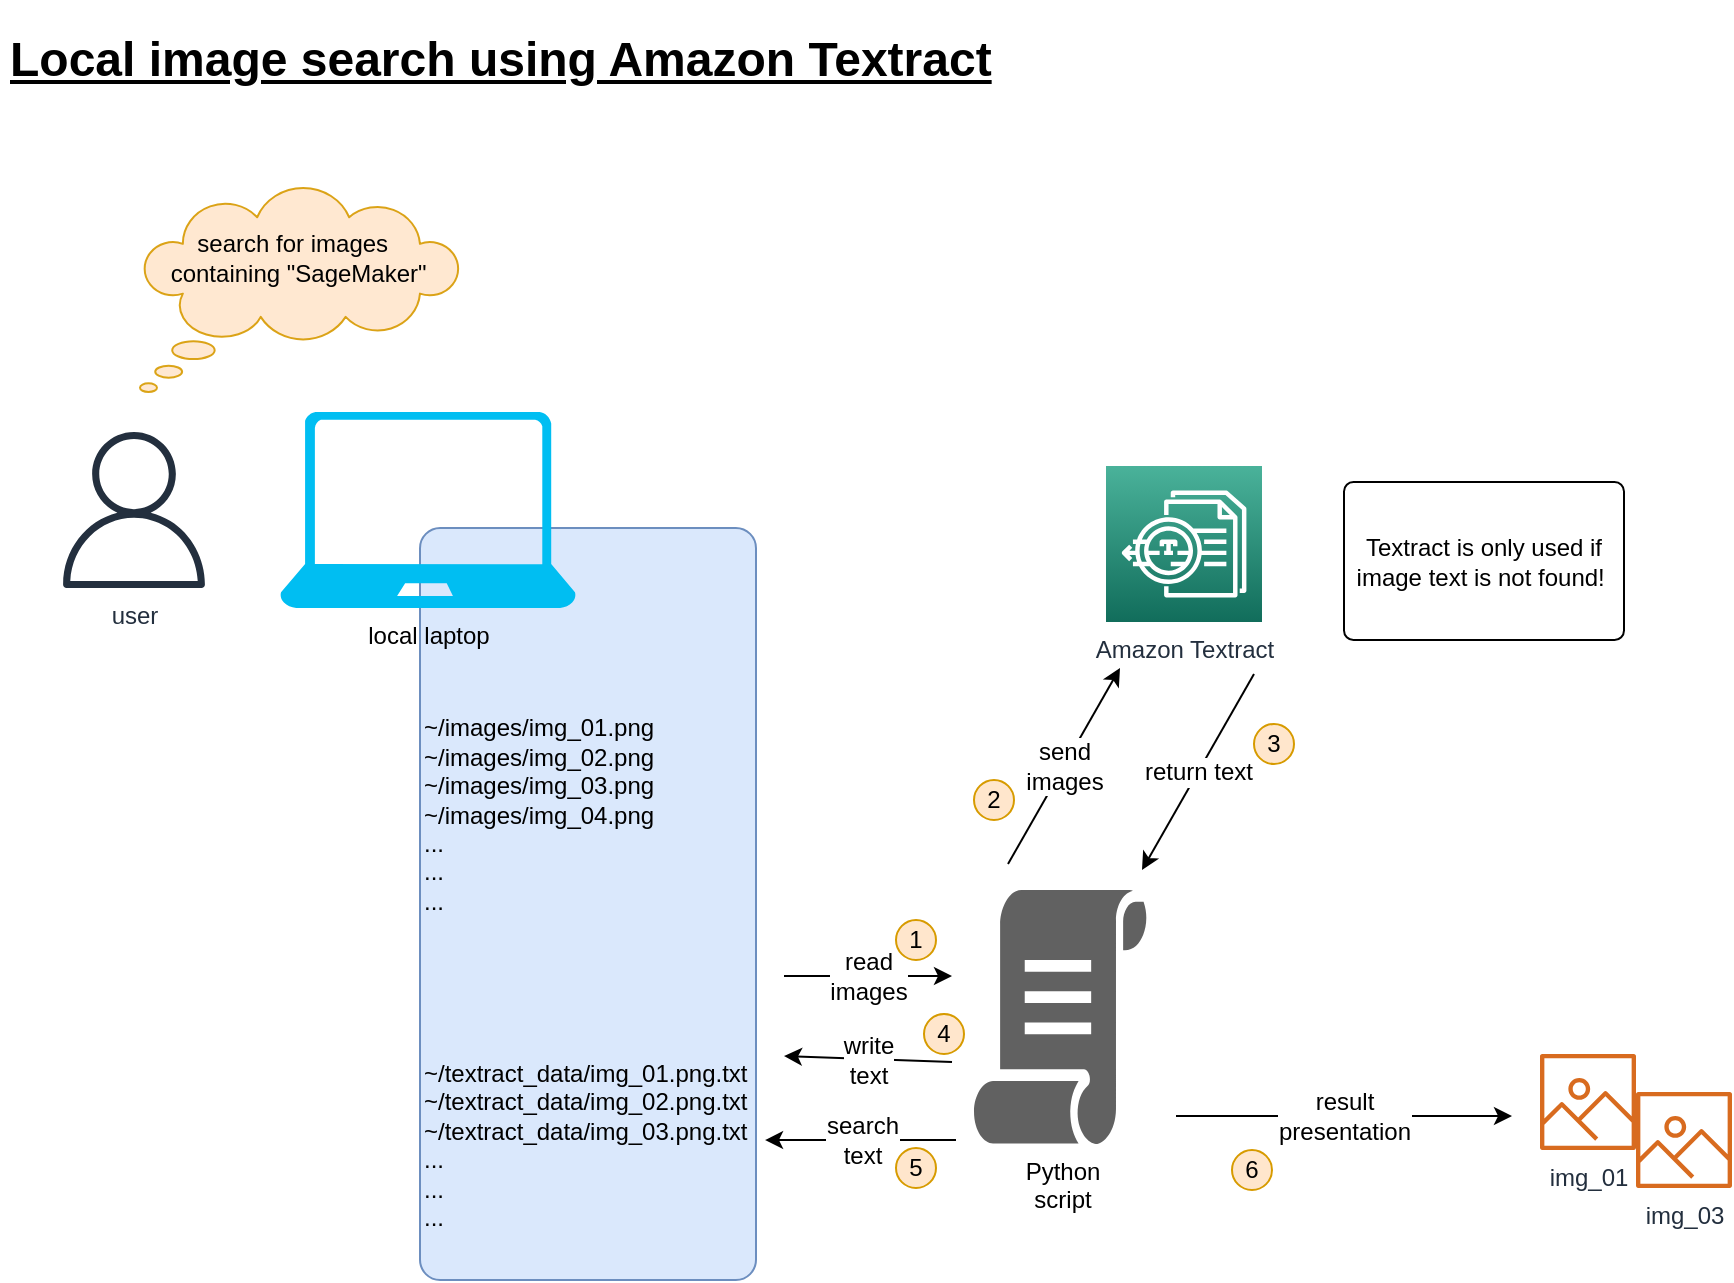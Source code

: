 <mxfile version="15.8.4" type="device" pages="2">
  <diagram id="nPXv_zS40TNIIb_WLOnc" name="Textract solution">
    <mxGraphModel dx="1141" dy="682" grid="1" gridSize="14" guides="1" tooltips="1" connect="1" arrows="1" fold="1" page="1" pageScale="1" pageWidth="1169" pageHeight="827" math="0" shadow="0">
      <root>
        <mxCell id="0" />
        <mxCell id="1" parent="0" />
        <mxCell id="NX7a0ZiNpin_KCwnmcQB-4" value="read&lt;br&gt;images" style="edgeStyle=none;rounded=0;orthogonalLoop=1;jettySize=auto;html=1;fontSize=12;" edge="1" parent="1">
          <mxGeometry relative="1" as="geometry">
            <mxPoint x="420" y="506" as="sourcePoint" />
            <mxPoint x="504" y="506" as="targetPoint" />
          </mxGeometry>
        </mxCell>
        <mxCell id="BWHgsdIchDKZ8x9PaXOv-3" value="&lt;br&gt;&lt;br&gt;&lt;br&gt;&lt;br&gt;&lt;br&gt;&lt;br&gt;~/images/img_01.png&lt;br&gt;~/images/img_02.png&lt;br&gt;~/images/img_03.png&lt;br&gt;~/images/img_04.png&lt;br&gt;...&lt;br&gt;...&lt;br&gt;...&lt;br&gt;&lt;br&gt;&lt;br&gt;&lt;br&gt;&lt;br&gt;&lt;br&gt;~/textract_data/img_01.png.txt&lt;br&gt;~/textract_data/img_02.png.txt&lt;br&gt;~/textract_data/img_03.png.txt&lt;br&gt;...&lt;br&gt;...&lt;br&gt;...&lt;br&gt;" style="rounded=1;whiteSpace=wrap;html=1;fillColor=#dae8fc;strokeColor=#6c8ebf;arcSize=6;align=left;verticalAlign=top;" parent="1" vertex="1">
          <mxGeometry x="238" y="282" width="168" height="376" as="geometry" />
        </mxCell>
        <mxCell id="SwhUTjs0V1nWhBu83zFv-1" value="&lt;h1&gt;&lt;u&gt;Local image search using Amazon Textract&lt;/u&gt;&lt;/h1&gt;" style="text;html=1;strokeColor=none;fillColor=none;spacing=5;spacingTop=-20;whiteSpace=wrap;overflow=hidden;rounded=0;" parent="1" vertex="1">
          <mxGeometry x="28" y="28" width="518" height="56" as="geometry" />
        </mxCell>
        <mxCell id="BWHgsdIchDKZ8x9PaXOv-1" value="local laptop" style="verticalLabelPosition=bottom;html=1;verticalAlign=top;align=center;strokeColor=none;fillColor=#00BEF2;shape=mxgraph.azure.laptop;pointerEvents=1;" parent="1" vertex="1">
          <mxGeometry x="168" y="224" width="148" height="98" as="geometry" />
        </mxCell>
        <mxCell id="BWHgsdIchDKZ8x9PaXOv-2" value="user" style="sketch=0;outlineConnect=0;fontColor=#232F3E;gradientColor=none;fillColor=#232F3E;strokeColor=none;dashed=0;verticalLabelPosition=bottom;verticalAlign=top;align=center;html=1;fontSize=12;fontStyle=0;aspect=fixed;pointerEvents=1;shape=mxgraph.aws4.user;" parent="1" vertex="1">
          <mxGeometry x="56" y="234" width="78" height="78" as="geometry" />
        </mxCell>
        <mxCell id="BWHgsdIchDKZ8x9PaXOv-5" value="Amazon Textract" style="sketch=0;points=[[0,0,0],[0.25,0,0],[0.5,0,0],[0.75,0,0],[1,0,0],[0,1,0],[0.25,1,0],[0.5,1,0],[0.75,1,0],[1,1,0],[0,0.25,0],[0,0.5,0],[0,0.75,0],[1,0.25,0],[1,0.5,0],[1,0.75,0]];outlineConnect=0;fontColor=#232F3E;gradientColor=#4AB29A;gradientDirection=north;fillColor=#116D5B;strokeColor=#ffffff;dashed=0;verticalLabelPosition=bottom;verticalAlign=top;align=center;html=1;fontSize=12;fontStyle=0;aspect=fixed;shape=mxgraph.aws4.resourceIcon;resIcon=mxgraph.aws4.textract;" parent="1" vertex="1">
          <mxGeometry x="581" y="251" width="78" height="78" as="geometry" />
        </mxCell>
        <mxCell id="NX7a0ZiNpin_KCwnmcQB-2" value="send&lt;br&gt;images" style="edgeStyle=none;rounded=0;orthogonalLoop=1;jettySize=auto;html=1;fontSize=12;" edge="1" parent="1">
          <mxGeometry relative="1" as="geometry">
            <mxPoint x="532" y="450" as="sourcePoint" />
            <mxPoint x="588" y="352" as="targetPoint" />
          </mxGeometry>
        </mxCell>
        <mxCell id="NX7a0ZiNpin_KCwnmcQB-1" value="Python&lt;br&gt;script" style="sketch=0;pointerEvents=1;shadow=0;dashed=0;html=1;strokeColor=none;fillColor=#505050;labelPosition=center;verticalLabelPosition=bottom;verticalAlign=top;outlineConnect=0;align=center;shape=mxgraph.office.concepts.script;fontSize=12;opacity=90;" vertex="1" parent="1">
          <mxGeometry x="515" y="463" width="87" height="127" as="geometry" />
        </mxCell>
        <mxCell id="NX7a0ZiNpin_KCwnmcQB-3" value="return text" style="endArrow=classic;html=1;rounded=0;fontSize=12;" edge="1" parent="1">
          <mxGeometry width="50" height="50" relative="1" as="geometry">
            <mxPoint x="655" y="355" as="sourcePoint" />
            <mxPoint x="599" y="453" as="targetPoint" />
          </mxGeometry>
        </mxCell>
        <mxCell id="NX7a0ZiNpin_KCwnmcQB-6" value="write&lt;br&gt;text" style="endArrow=classic;html=1;rounded=0;fontSize=12;" edge="1" parent="1">
          <mxGeometry width="50" height="50" relative="1" as="geometry">
            <mxPoint x="504" y="549" as="sourcePoint" />
            <mxPoint x="420" y="546" as="targetPoint" />
          </mxGeometry>
        </mxCell>
        <mxCell id="NX7a0ZiNpin_KCwnmcQB-8" value="search&lt;br&gt;text" style="endArrow=classic;html=1;rounded=0;fontSize=12;entryX=1.015;entryY=0.596;entryDx=0;entryDy=0;entryPerimeter=0;" edge="1" parent="1">
          <mxGeometry width="50" height="50" relative="1" as="geometry">
            <mxPoint x="506" y="588" as="sourcePoint" />
            <mxPoint x="410.52" y="588.008" as="targetPoint" />
          </mxGeometry>
        </mxCell>
        <mxCell id="q2B4GDZFDnl_7mxxI1hD-1" value="1" style="ellipse;whiteSpace=wrap;html=1;fillColor=#ffe6cc;strokeColor=#d79b00;" vertex="1" parent="1">
          <mxGeometry x="476" y="478" width="20" height="20" as="geometry" />
        </mxCell>
        <mxCell id="q2B4GDZFDnl_7mxxI1hD-2" value="2&lt;span style=&quot;color: rgba(0 , 0 , 0 , 0) ; font-family: monospace ; font-size: 0px&quot;&gt;%3CmxGraphModel%3E%3Croot%3E%3CmxCell%20id%3D%220%22%2F%3E%3CmxCell%20id%3D%221%22%20parent%3D%220%22%2F%3E%3CmxCell%20id%3D%222%22%20value%3D%221%22%20style%3D%22ellipse%3BwhiteSpace%3Dwrap%3Bhtml%3D1%3BfillColor%3D%23ffe6cc%3BstrokeColor%3D%23d79b00%3B%22%20vertex%3D%221%22%20parent%3D%221%22%3E%3CmxGeometry%20x%3D%22476%22%20y%3D%22364%22%20width%3D%2220%22%20height%3D%2220%22%20as%3D%22geometry%22%2F%3E%3C%2FmxCell%3E%3C%2Froot%3E%3C%2FmxGraphModel%3E&lt;/span&gt;" style="ellipse;whiteSpace=wrap;html=1;fillColor=#ffe6cc;strokeColor=#d79b00;" vertex="1" parent="1">
          <mxGeometry x="515" y="408" width="20" height="20" as="geometry" />
        </mxCell>
        <mxCell id="q2B4GDZFDnl_7mxxI1hD-3" value="3" style="ellipse;whiteSpace=wrap;html=1;fillColor=#ffe6cc;strokeColor=#d79b00;" vertex="1" parent="1">
          <mxGeometry x="655" y="380" width="20" height="20" as="geometry" />
        </mxCell>
        <mxCell id="q2B4GDZFDnl_7mxxI1hD-4" value="4" style="ellipse;whiteSpace=wrap;html=1;fillColor=#ffe6cc;strokeColor=#d79b00;" vertex="1" parent="1">
          <mxGeometry x="490" y="525" width="20" height="20" as="geometry" />
        </mxCell>
        <mxCell id="q2B4GDZFDnl_7mxxI1hD-5" value="5" style="ellipse;whiteSpace=wrap;html=1;fillColor=#ffe6cc;strokeColor=#d79b00;" vertex="1" parent="1">
          <mxGeometry x="476" y="592" width="20" height="20" as="geometry" />
        </mxCell>
        <mxCell id="q2B4GDZFDnl_7mxxI1hD-6" value="&lt;font color=&quot;#000000&quot; style=&quot;font-size: 12px&quot;&gt;Textract is only used if image text is not found!&amp;nbsp;&lt;/font&gt;" style="rounded=1;whiteSpace=wrap;html=1;fontSize=12;align=center;verticalAlign=middle;arcSize=6;" vertex="1" parent="1">
          <mxGeometry x="700" y="259" width="140" height="79" as="geometry" />
        </mxCell>
        <mxCell id="uF3TnZr2KjAS6IAa9fRw-1" value="6" style="ellipse;whiteSpace=wrap;html=1;fillColor=#ffe6cc;strokeColor=#d79b00;" vertex="1" parent="1">
          <mxGeometry x="644" y="593" width="20" height="20" as="geometry" />
        </mxCell>
        <mxCell id="uF3TnZr2KjAS6IAa9fRw-2" value="img_01" style="sketch=0;outlineConnect=0;fontColor=#232F3E;gradientColor=none;fillColor=#D45B07;strokeColor=none;dashed=0;verticalLabelPosition=bottom;verticalAlign=top;align=center;html=1;fontSize=12;fontStyle=0;aspect=fixed;pointerEvents=1;shape=mxgraph.aws4.container_registry_image;opacity=90;" vertex="1" parent="1">
          <mxGeometry x="798" y="545" width="48" height="48" as="geometry" />
        </mxCell>
        <mxCell id="uF3TnZr2KjAS6IAa9fRw-3" value="img_03" style="sketch=0;outlineConnect=0;fontColor=#232F3E;gradientColor=none;fillColor=#D45B07;strokeColor=none;dashed=0;verticalLabelPosition=bottom;verticalAlign=top;align=center;html=1;fontSize=12;fontStyle=0;aspect=fixed;pointerEvents=1;shape=mxgraph.aws4.container_registry_image;opacity=90;" vertex="1" parent="1">
          <mxGeometry x="846" y="564" width="48" height="48" as="geometry" />
        </mxCell>
        <mxCell id="uF3TnZr2KjAS6IAa9fRw-4" value="result&lt;br&gt;presentation" style="endArrow=classic;html=1;rounded=0;fontSize=12;" edge="1" parent="1">
          <mxGeometry width="50" height="50" relative="1" as="geometry">
            <mxPoint x="616" y="576" as="sourcePoint" />
            <mxPoint x="784" y="576" as="targetPoint" />
          </mxGeometry>
        </mxCell>
        <mxCell id="uF3TnZr2KjAS6IAa9fRw-5" value="&lt;br&gt;&amp;nbsp; &amp;nbsp; &amp;nbsp; &amp;nbsp; search for images&lt;br&gt;&amp;nbsp; &amp;nbsp; containing &quot;SageMaker&quot;" style="whiteSpace=wrap;html=1;shape=mxgraph.basic.cloud_callout;fontSize=12;align=left;verticalAlign=top;opacity=90;fillColor=#ffe6cc;strokeColor=#d79b00;" vertex="1" parent="1">
          <mxGeometry x="98" y="112" width="160" height="102" as="geometry" />
        </mxCell>
      </root>
    </mxGraphModel>
  </diagram>
  <diagram id="uNukCC_Ch68AgmzAdThL" name="Page-2">
    <mxGraphModel dx="1426" dy="852" grid="1" gridSize="10" guides="1" tooltips="1" connect="1" arrows="1" fold="1" page="1" pageScale="1" pageWidth="1169" pageHeight="827" math="0" shadow="0">
      <root>
        <mxCell id="WaD3k43Cv5mjEANjn4HD-0" />
        <mxCell id="WaD3k43Cv5mjEANjn4HD-1" parent="WaD3k43Cv5mjEANjn4HD-0" />
        <mxCell id="WaD3k43Cv5mjEANjn4HD-4" value="" style="edgeStyle=none;rounded=0;orthogonalLoop=1;jettySize=auto;html=1;fontSize=12;fontColor=#000000;" edge="1" parent="WaD3k43Cv5mjEANjn4HD-1" source="WaD3k43Cv5mjEANjn4HD-2" target="WaD3k43Cv5mjEANjn4HD-3">
          <mxGeometry relative="1" as="geometry" />
        </mxCell>
        <mxCell id="WaD3k43Cv5mjEANjn4HD-2" value="" style="sketch=0;outlineConnect=0;fontColor=#232F3E;gradientColor=none;fillColor=#232F3E;strokeColor=none;dashed=0;verticalLabelPosition=bottom;verticalAlign=top;align=center;html=1;fontSize=12;fontStyle=0;aspect=fixed;pointerEvents=1;shape=mxgraph.aws4.user;opacity=90;" vertex="1" parent="WaD3k43Cv5mjEANjn4HD-1">
          <mxGeometry x="90" y="150" width="78" height="78" as="geometry" />
        </mxCell>
        <mxCell id="WaD3k43Cv5mjEANjn4HD-3" value="" style="sketch=0;outlineConnect=0;fontColor=#232F3E;gradientColor=none;fillColor=#6CAE3E;strokeColor=none;dashed=0;verticalLabelPosition=bottom;verticalAlign=top;align=center;html=1;fontSize=12;fontStyle=0;aspect=fixed;pointerEvents=1;shape=mxgraph.aws4.bucket_with_objects;opacity=90;" vertex="1" parent="WaD3k43Cv5mjEANjn4HD-1">
          <mxGeometry x="320" y="150" width="75" height="78" as="geometry" />
        </mxCell>
        <mxCell id="WaD3k43Cv5mjEANjn4HD-5" value="EC2" style="outlineConnect=0;fontColor=#232F3E;gradientColor=none;fillColor=#D86613;strokeColor=none;dashed=0;verticalLabelPosition=bottom;verticalAlign=top;align=center;html=1;fontSize=12;fontStyle=0;aspect=fixed;pointerEvents=1;shape=mxgraph.aws4.instance2;opacity=90;" vertex="1" parent="WaD3k43Cv5mjEANjn4HD-1">
          <mxGeometry x="333.5" y="310" width="48" height="48" as="geometry" />
        </mxCell>
        <mxCell id="WaD3k43Cv5mjEANjn4HD-6" value="" style="edgeStyle=none;rounded=0;orthogonalLoop=1;jettySize=auto;html=1;fontSize=12;fontColor=#000000;" edge="1" parent="WaD3k43Cv5mjEANjn4HD-1" source="WaD3k43Cv5mjEANjn4HD-7" target="WaD3k43Cv5mjEANjn4HD-5">
          <mxGeometry relative="1" as="geometry">
            <mxPoint x="319.998" y="333" as="targetPoint" />
          </mxGeometry>
        </mxCell>
        <mxCell id="WaD3k43Cv5mjEANjn4HD-7" value="" style="sketch=0;outlineConnect=0;fontColor=#232F3E;gradientColor=none;fillColor=#232F3E;strokeColor=none;dashed=0;verticalLabelPosition=bottom;verticalAlign=top;align=center;html=1;fontSize=12;fontStyle=0;aspect=fixed;pointerEvents=1;shape=mxgraph.aws4.user;opacity=90;" vertex="1" parent="WaD3k43Cv5mjEANjn4HD-1">
          <mxGeometry x="89.99" y="294" width="80" height="80" as="geometry" />
        </mxCell>
        <mxCell id="WaD3k43Cv5mjEANjn4HD-8" value="Amazon&lt;br&gt;Textract" style="sketch=0;points=[[0,0,0],[0.25,0,0],[0.5,0,0],[0.75,0,0],[1,0,0],[0,1,0],[0.25,1,0],[0.5,1,0],[0.75,1,0],[1,1,0],[0,0.25,0],[0,0.5,0],[0,0.75,0],[1,0.25,0],[1,0.5,0],[1,0.75,0]];outlineConnect=0;fontColor=#232F3E;gradientColor=#4AB29A;gradientDirection=north;fillColor=#116D5B;strokeColor=#ffffff;dashed=0;verticalLabelPosition=bottom;verticalAlign=top;align=center;html=1;fontSize=12;fontStyle=0;aspect=fixed;shape=mxgraph.aws4.resourceIcon;resIcon=mxgraph.aws4.textract;opacity=90;" vertex="1" parent="WaD3k43Cv5mjEANjn4HD-1">
          <mxGeometry x="318.5" y="440" width="78" height="78" as="geometry" />
        </mxCell>
        <mxCell id="WaD3k43Cv5mjEANjn4HD-9" value="" style="edgeStyle=none;rounded=0;orthogonalLoop=1;jettySize=auto;html=1;fontSize=12;fontColor=#000000;" edge="1" parent="WaD3k43Cv5mjEANjn4HD-1" source="WaD3k43Cv5mjEANjn4HD-10">
          <mxGeometry relative="1" as="geometry">
            <mxPoint x="320" y="480" as="targetPoint" />
          </mxGeometry>
        </mxCell>
        <mxCell id="WaD3k43Cv5mjEANjn4HD-10" value="" style="sketch=0;outlineConnect=0;fontColor=#232F3E;gradientColor=none;fillColor=#232F3E;strokeColor=none;dashed=0;verticalLabelPosition=bottom;verticalAlign=top;align=center;html=1;fontSize=12;fontStyle=0;aspect=fixed;pointerEvents=1;shape=mxgraph.aws4.user;opacity=90;" vertex="1" parent="WaD3k43Cv5mjEANjn4HD-1">
          <mxGeometry x="90" y="440" width="80" height="80" as="geometry" />
        </mxCell>
      </root>
    </mxGraphModel>
  </diagram>
</mxfile>
